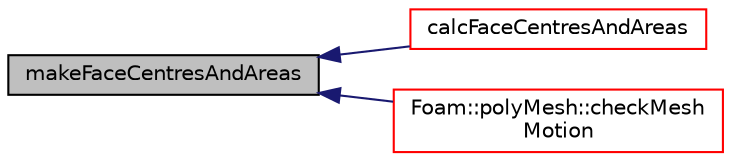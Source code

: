 digraph "makeFaceCentresAndAreas"
{
  bgcolor="transparent";
  edge [fontname="Helvetica",fontsize="10",labelfontname="Helvetica",labelfontsize="10"];
  node [fontname="Helvetica",fontsize="10",shape=record];
  rankdir="LR";
  Node2219 [label="makeFaceCentresAndAreas",height=0.2,width=0.4,color="black", fillcolor="grey75", style="filled", fontcolor="black"];
  Node2219 -> Node2220 [dir="back",color="midnightblue",fontsize="10",style="solid",fontname="Helvetica"];
  Node2220 [label="calcFaceCentresAndAreas",height=0.2,width=0.4,color="red",URL="$a28685.html#ae69022524e466285c14e5688f29e66b6",tooltip="Calculate face centres and areas. "];
  Node2219 -> Node2577 [dir="back",color="midnightblue",fontsize="10",style="solid",fontname="Helvetica"];
  Node2577 [label="Foam::polyMesh::checkMesh\lMotion",height=0.2,width=0.4,color="red",URL="$a28565.html#af63c60f945138c46fd0e153328508227",tooltip="Check mesh motion for correctness given motion points. "];
}
